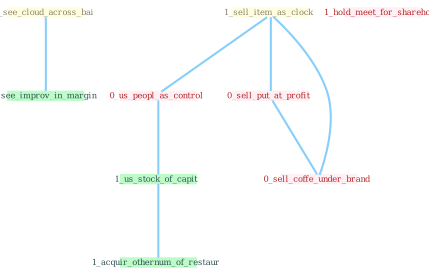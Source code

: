 Graph G{ 
    node
    [shape=polygon,style=filled,width=.5,height=.06,color="#BDFCC9",fixedsize=true,fontsize=4,
    fontcolor="#2f4f4f"];
    {node
    [color="#ffffe0", fontcolor="#8b7d6b"] "1_see_cloud_across_bai " "1_sell_item_as_clock "}
{node [color="#fff0f5", fontcolor="#b22222"] "0_us_peopl_as_control " "0_sell_put_at_profit " "0_sell_coffe_under_brand " "1_hold_meet_for_sharehold "}
edge [color="#B0E2FF"];

	"1_see_cloud_across_bai " -- "1_see_improv_in_margin " [w="1", color="#87cefa" ];
	"1_sell_item_as_clock " -- "0_us_peopl_as_control " [w="1", color="#87cefa" ];
	"1_sell_item_as_clock " -- "0_sell_put_at_profit " [w="1", color="#87cefa" ];
	"1_sell_item_as_clock " -- "0_sell_coffe_under_brand " [w="1", color="#87cefa" ];
	"0_us_peopl_as_control " -- "1_us_stock_of_capit " [w="1", color="#87cefa" ];
	"0_sell_put_at_profit " -- "0_sell_coffe_under_brand " [w="1", color="#87cefa" ];
	"1_us_stock_of_capit " -- "1_acquir_othernum_of_restaur " [w="1", color="#87cefa" ];
}